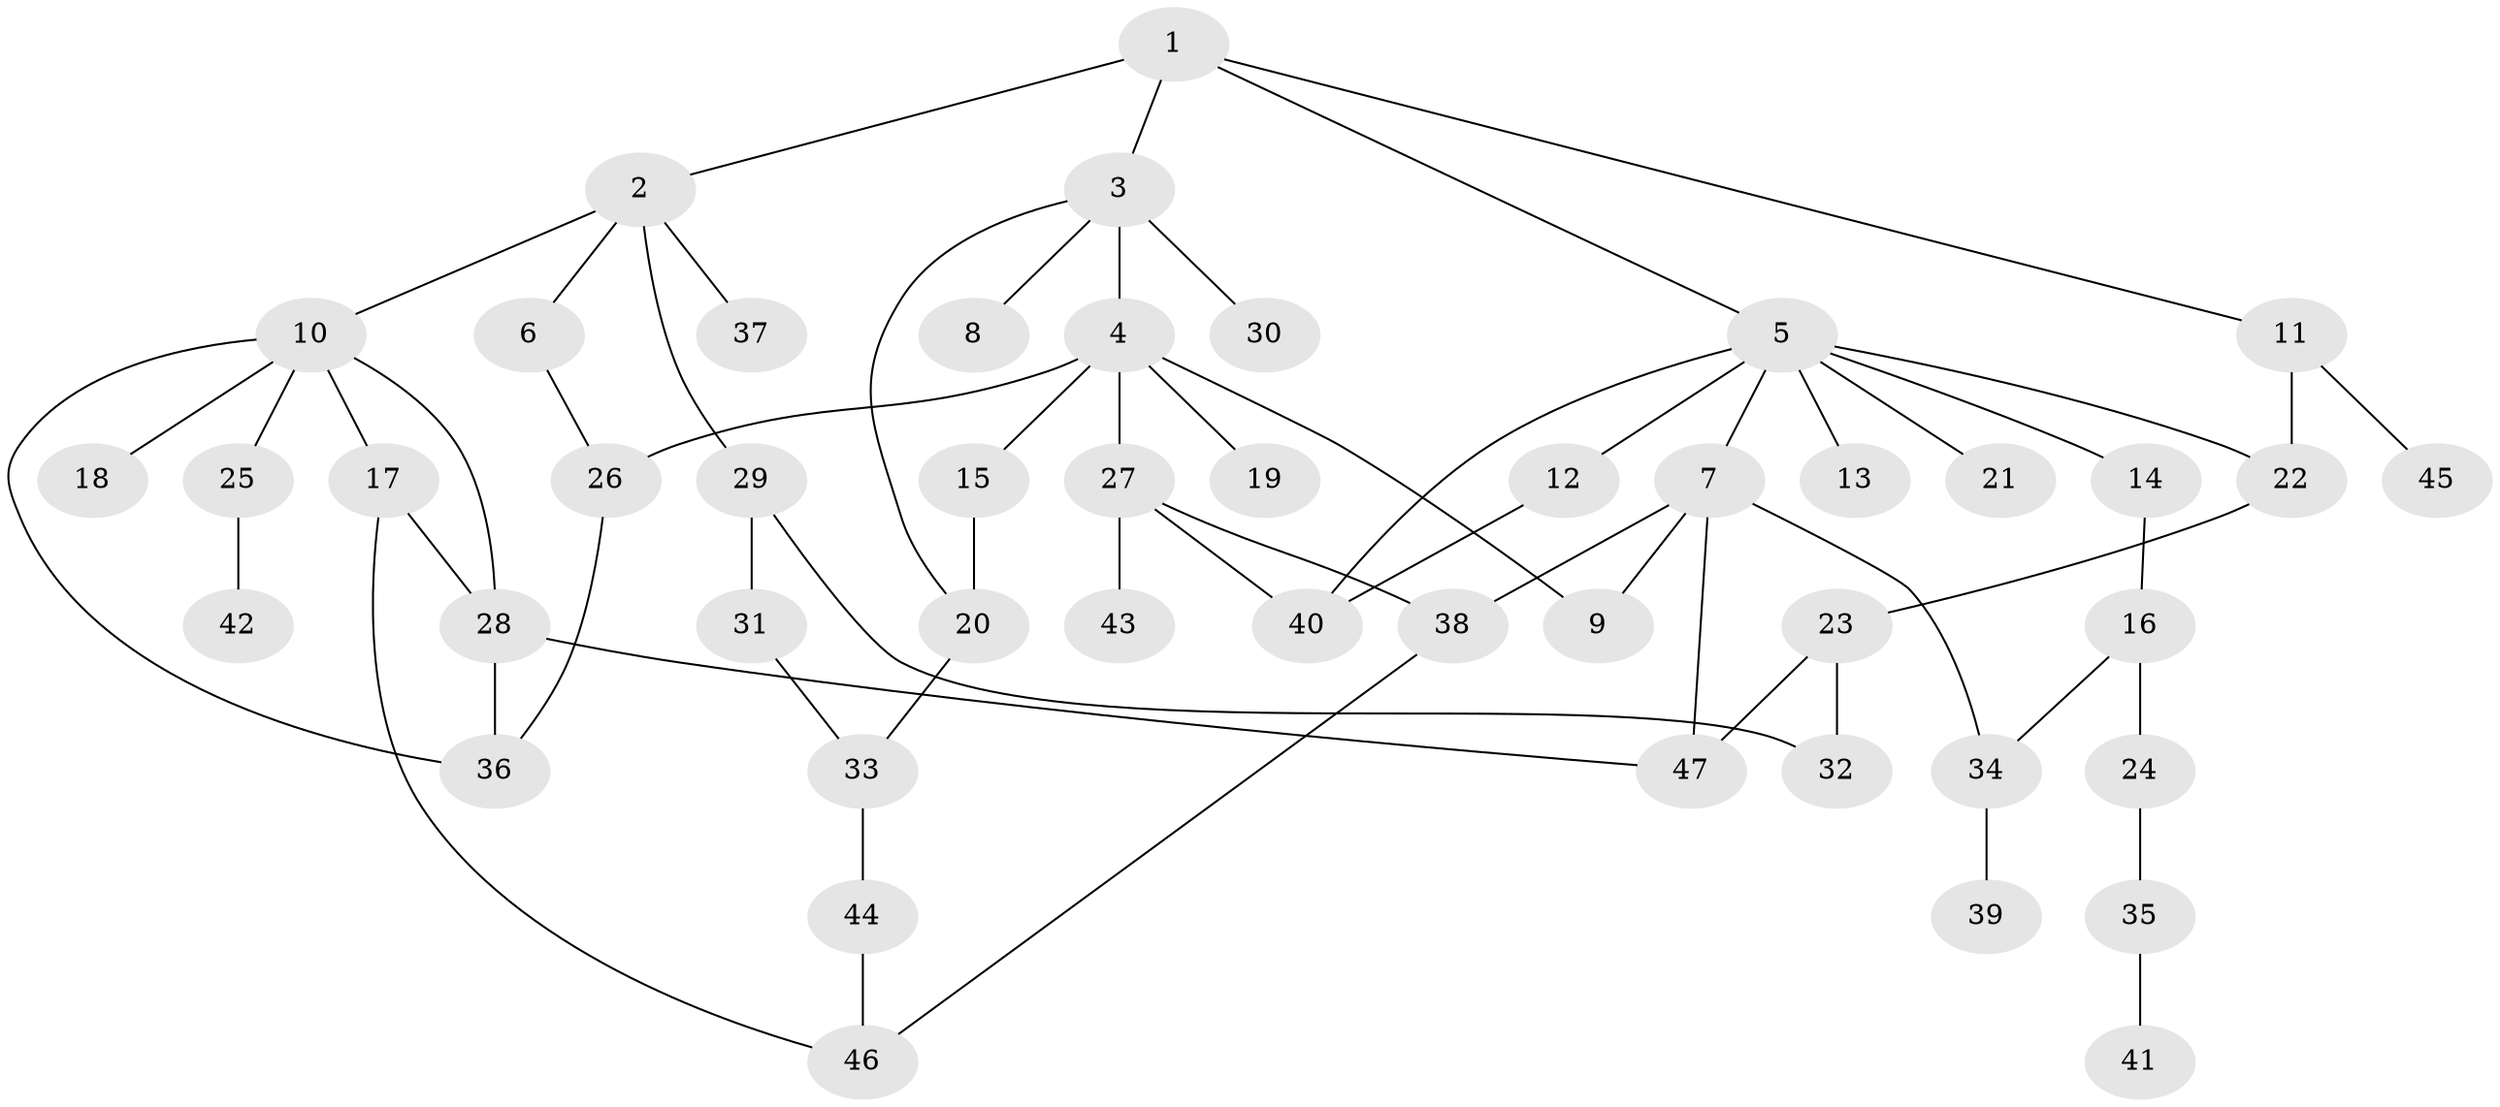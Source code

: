 // original degree distribution, {4: 0.14102564102564102, 5: 0.02564102564102564, 6: 0.01282051282051282, 7: 0.02564102564102564, 9: 0.01282051282051282, 2: 0.3076923076923077, 1: 0.34615384615384615, 3: 0.1282051282051282}
// Generated by graph-tools (version 1.1) at 2025/48/03/04/25 22:48:38]
// undirected, 47 vertices, 63 edges
graph export_dot {
  node [color=gray90,style=filled];
  1;
  2;
  3;
  4;
  5;
  6;
  7;
  8;
  9;
  10;
  11;
  12;
  13;
  14;
  15;
  16;
  17;
  18;
  19;
  20;
  21;
  22;
  23;
  24;
  25;
  26;
  27;
  28;
  29;
  30;
  31;
  32;
  33;
  34;
  35;
  36;
  37;
  38;
  39;
  40;
  41;
  42;
  43;
  44;
  45;
  46;
  47;
  1 -- 2 [weight=1.0];
  1 -- 3 [weight=1.0];
  1 -- 5 [weight=1.0];
  1 -- 11 [weight=1.0];
  2 -- 6 [weight=1.0];
  2 -- 10 [weight=1.0];
  2 -- 29 [weight=1.0];
  2 -- 37 [weight=1.0];
  3 -- 4 [weight=1.0];
  3 -- 8 [weight=1.0];
  3 -- 20 [weight=1.0];
  3 -- 30 [weight=1.0];
  4 -- 9 [weight=1.0];
  4 -- 15 [weight=1.0];
  4 -- 19 [weight=1.0];
  4 -- 26 [weight=1.0];
  4 -- 27 [weight=1.0];
  5 -- 7 [weight=1.0];
  5 -- 12 [weight=1.0];
  5 -- 13 [weight=1.0];
  5 -- 14 [weight=1.0];
  5 -- 21 [weight=1.0];
  5 -- 22 [weight=1.0];
  5 -- 40 [weight=1.0];
  6 -- 26 [weight=1.0];
  7 -- 9 [weight=1.0];
  7 -- 34 [weight=1.0];
  7 -- 38 [weight=1.0];
  7 -- 47 [weight=1.0];
  10 -- 17 [weight=1.0];
  10 -- 18 [weight=1.0];
  10 -- 25 [weight=1.0];
  10 -- 28 [weight=1.0];
  10 -- 36 [weight=1.0];
  11 -- 22 [weight=1.0];
  11 -- 45 [weight=1.0];
  12 -- 40 [weight=2.0];
  14 -- 16 [weight=1.0];
  15 -- 20 [weight=1.0];
  16 -- 24 [weight=1.0];
  16 -- 34 [weight=1.0];
  17 -- 28 [weight=1.0];
  17 -- 46 [weight=1.0];
  20 -- 33 [weight=1.0];
  22 -- 23 [weight=1.0];
  23 -- 32 [weight=1.0];
  23 -- 47 [weight=1.0];
  24 -- 35 [weight=1.0];
  25 -- 42 [weight=1.0];
  26 -- 36 [weight=1.0];
  27 -- 38 [weight=1.0];
  27 -- 40 [weight=1.0];
  27 -- 43 [weight=1.0];
  28 -- 36 [weight=1.0];
  28 -- 47 [weight=1.0];
  29 -- 31 [weight=1.0];
  29 -- 32 [weight=1.0];
  31 -- 33 [weight=1.0];
  33 -- 44 [weight=1.0];
  34 -- 39 [weight=1.0];
  35 -- 41 [weight=1.0];
  38 -- 46 [weight=1.0];
  44 -- 46 [weight=1.0];
}
